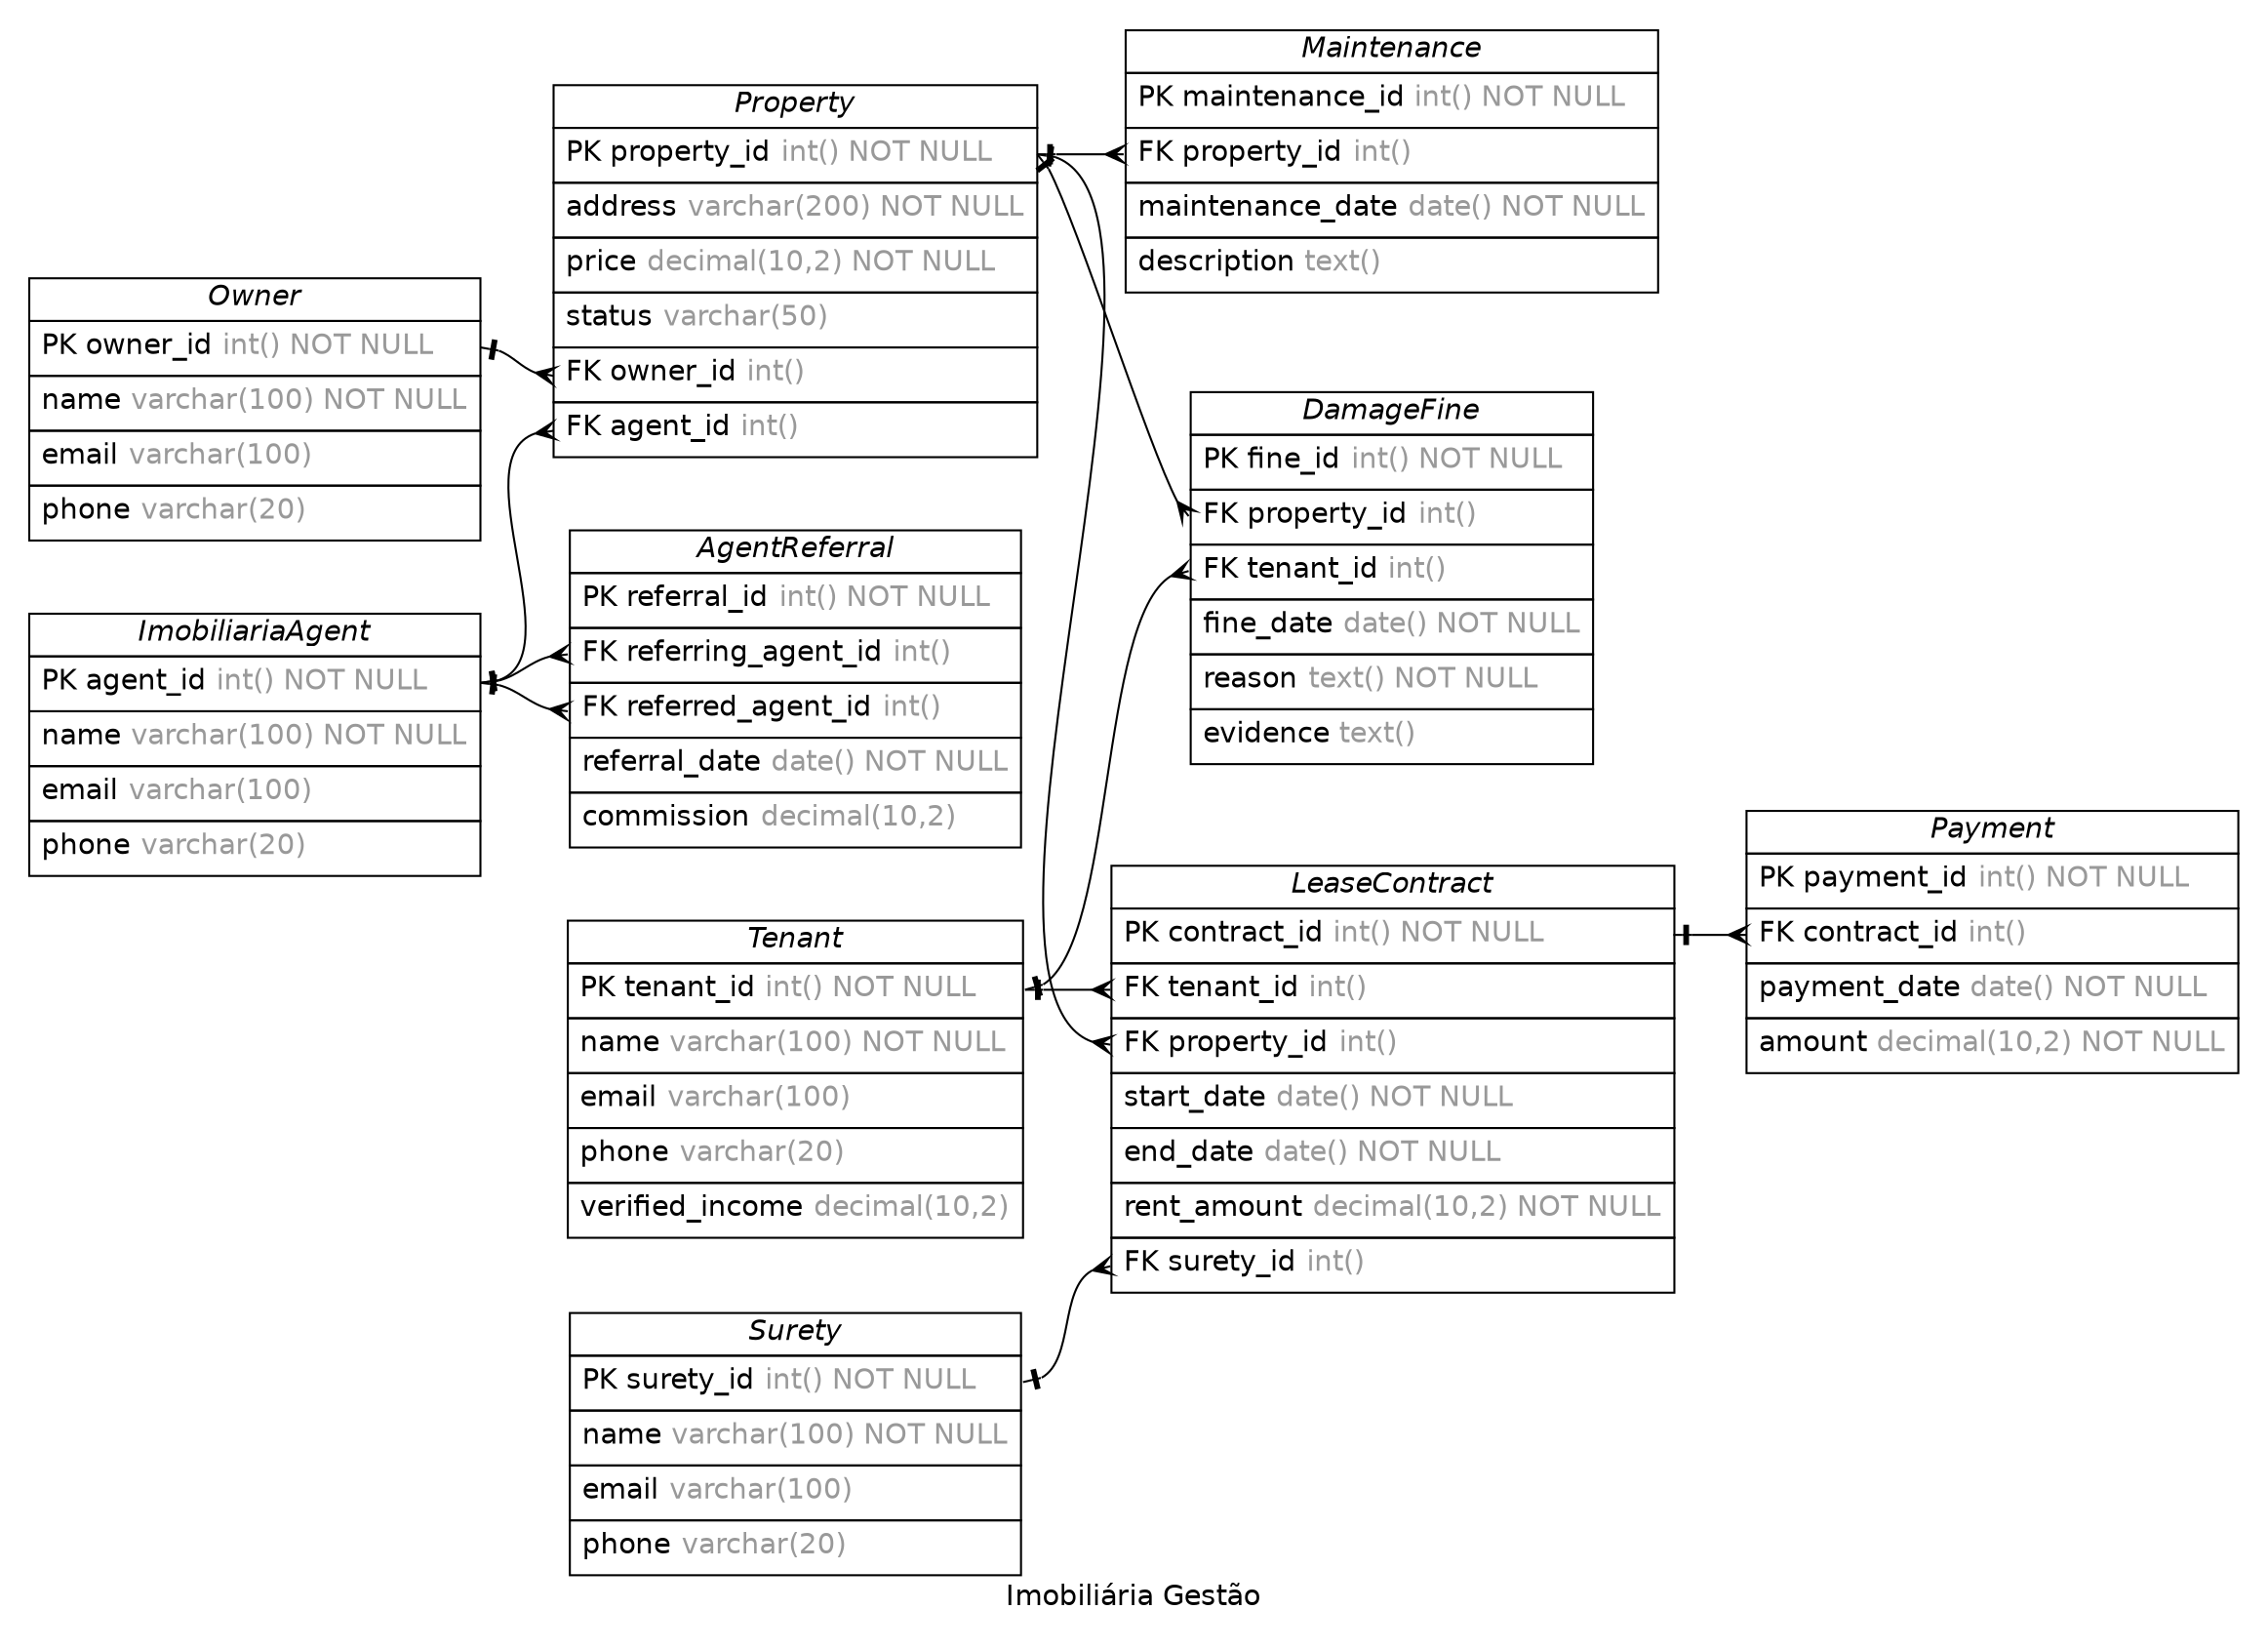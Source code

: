 /* created with ERDot < https://github.com/ehne/ERDot > */
digraph G {
    graph [
        nodesep=0.5;
        rankdir="LR";
        concentrate=true;
        splines="spline";
        fontname="Helvetica";
        pad="0.2,0.2",
        label="Imobiliária Gestão",
        
    ];
    
    node [shape=plain, fontname="Helvetica"];
    edge [
        dir=both,
        fontsize=12,
        arrowsize=0.9,
        penwidth=1.0,
        labelangle=32,
        labeldistance=1.8,
        fontname="Helvetica"
    ];
    
    "ImobiliariaAgent" [ label=<
        <table border="0" cellborder="1" cellspacing="0" >
        <tr><td><i>ImobiliariaAgent</i></td></tr>
        <tr><td port="agent_id" align="left" cellpadding="5">PK agent_id <font color="grey60">int() NOT NULL</font></td></tr>
        <tr><td port="name" align="left" cellpadding="5">name <font color="grey60">varchar(100) NOT NULL</font></td></tr>
        <tr><td port="email" align="left" cellpadding="5">email <font color="grey60">varchar(100)</font></td></tr>
        <tr><td port="phone" align="left" cellpadding="5">phone <font color="grey60">varchar(20)</font></td></tr>
    </table>>];
    "Owner" [ label=<
        <table border="0" cellborder="1" cellspacing="0" >
        <tr><td><i>Owner</i></td></tr>
        <tr><td port="owner_id" align="left" cellpadding="5">PK owner_id <font color="grey60">int() NOT NULL</font></td></tr>
        <tr><td port="name" align="left" cellpadding="5">name <font color="grey60">varchar(100) NOT NULL</font></td></tr>
        <tr><td port="email" align="left" cellpadding="5">email <font color="grey60">varchar(100)</font></td></tr>
        <tr><td port="phone" align="left" cellpadding="5">phone <font color="grey60">varchar(20)</font></td></tr>
    </table>>];
    "Tenant" [ label=<
        <table border="0" cellborder="1" cellspacing="0" >
        <tr><td><i>Tenant</i></td></tr>
        <tr><td port="tenant_id" align="left" cellpadding="5">PK tenant_id <font color="grey60">int() NOT NULL</font></td></tr>
        <tr><td port="name" align="left" cellpadding="5">name <font color="grey60">varchar(100) NOT NULL</font></td></tr>
        <tr><td port="email" align="left" cellpadding="5">email <font color="grey60">varchar(100)</font></td></tr>
        <tr><td port="phone" align="left" cellpadding="5">phone <font color="grey60">varchar(20)</font></td></tr>
        <tr><td port="verified_income" align="left" cellpadding="5">verified_income <font color="grey60">decimal(10,2)</font></td></tr>
    </table>>];
    "Property" [ label=<
        <table border="0" cellborder="1" cellspacing="0" >
        <tr><td><i>Property</i></td></tr>
        <tr><td port="property_id" align="left" cellpadding="5">PK property_id <font color="grey60">int() NOT NULL</font></td></tr>
        <tr><td port="address" align="left" cellpadding="5">address <font color="grey60">varchar(200) NOT NULL</font></td></tr>
        <tr><td port="price" align="left" cellpadding="5">price <font color="grey60">decimal(10,2) NOT NULL</font></td></tr>
        <tr><td port="status" align="left" cellpadding="5">status <font color="grey60">varchar(50)</font></td></tr>
        <tr><td port="owner_id" align="left" cellpadding="5">FK owner_id <font color="grey60">int()</font></td></tr>
        <tr><td port="agent_id" align="left" cellpadding="5">FK agent_id <font color="grey60">int()</font></td></tr>
    </table>>];
    "LeaseContract" [ label=<
        <table border="0" cellborder="1" cellspacing="0" >
        <tr><td><i>LeaseContract</i></td></tr>
        <tr><td port="contract_id" align="left" cellpadding="5">PK contract_id <font color="grey60">int() NOT NULL</font></td></tr>
        <tr><td port="tenant_id" align="left" cellpadding="5">FK tenant_id <font color="grey60">int()</font></td></tr>
        <tr><td port="property_id" align="left" cellpadding="5">FK property_id <font color="grey60">int()</font></td></tr>
        <tr><td port="start_date" align="left" cellpadding="5">start_date <font color="grey60">date() NOT NULL</font></td></tr>
        <tr><td port="end_date" align="left" cellpadding="5">end_date <font color="grey60">date() NOT NULL</font></td></tr>
        <tr><td port="rent_amount" align="left" cellpadding="5">rent_amount <font color="grey60">decimal(10,2) NOT NULL</font></td></tr>
        <tr><td port="surety_id" align="left" cellpadding="5">FK surety_id <font color="grey60">int()</font></td></tr>
    </table>>];
    "Payment" [ label=<
        <table border="0" cellborder="1" cellspacing="0" >
        <tr><td><i>Payment</i></td></tr>
        <tr><td port="payment_id" align="left" cellpadding="5">PK payment_id <font color="grey60">int() NOT NULL</font></td></tr>
        <tr><td port="contract_id" align="left" cellpadding="5">FK contract_id <font color="grey60">int()</font></td></tr>
        <tr><td port="payment_date" align="left" cellpadding="5">payment_date <font color="grey60">date() NOT NULL</font></td></tr>
        <tr><td port="amount" align="left" cellpadding="5">amount <font color="grey60">decimal(10,2) NOT NULL</font></td></tr>
    </table>>];
    "Surety" [ label=<
        <table border="0" cellborder="1" cellspacing="0" >
        <tr><td><i>Surety</i></td></tr>
        <tr><td port="surety_id" align="left" cellpadding="5">PK surety_id <font color="grey60">int() NOT NULL</font></td></tr>
        <tr><td port="name" align="left" cellpadding="5">name <font color="grey60">varchar(100) NOT NULL</font></td></tr>
        <tr><td port="email" align="left" cellpadding="5">email <font color="grey60">varchar(100)</font></td></tr>
        <tr><td port="phone" align="left" cellpadding="5">phone <font color="grey60">varchar(20)</font></td></tr>
    </table>>];
    "Maintenance" [ label=<
        <table border="0" cellborder="1" cellspacing="0" >
        <tr><td><i>Maintenance</i></td></tr>
        <tr><td port="maintenance_id" align="left" cellpadding="5">PK maintenance_id <font color="grey60">int() NOT NULL</font></td></tr>
        <tr><td port="property_id" align="left" cellpadding="5">FK property_id <font color="grey60">int()</font></td></tr>
        <tr><td port="maintenance_date" align="left" cellpadding="5">maintenance_date <font color="grey60">date() NOT NULL</font></td></tr>
        <tr><td port="description" align="left" cellpadding="5">description <font color="grey60">text()</font></td></tr>
    </table>>];
    "AgentReferral" [ label=<
        <table border="0" cellborder="1" cellspacing="0" >
        <tr><td><i>AgentReferral</i></td></tr>
        <tr><td port="referral_id" align="left" cellpadding="5">PK referral_id <font color="grey60">int() NOT NULL</font></td></tr>
        <tr><td port="referring_agent_id" align="left" cellpadding="5">FK referring_agent_id <font color="grey60">int()</font></td></tr>
        <tr><td port="referred_agent_id" align="left" cellpadding="5">FK referred_agent_id <font color="grey60">int()</font></td></tr>
        <tr><td port="referral_date" align="left" cellpadding="5">referral_date <font color="grey60">date() NOT NULL</font></td></tr>
        <tr><td port="commission" align="left" cellpadding="5">commission <font color="grey60">decimal(10,2)</font></td></tr>
    </table>>];
    "DamageFine" [ label=<
        <table border="0" cellborder="1" cellspacing="0" >
        <tr><td><i>DamageFine</i></td></tr>
        <tr><td port="fine_id" align="left" cellpadding="5">PK fine_id <font color="grey60">int() NOT NULL</font></td></tr>
        <tr><td port="property_id" align="left" cellpadding="5">FK property_id <font color="grey60">int()</font></td></tr>
        <tr><td port="tenant_id" align="left" cellpadding="5">FK tenant_id <font color="grey60">int()</font></td></tr>
        <tr><td port="fine_date" align="left" cellpadding="5">fine_date <font color="grey60">date() NOT NULL</font></td></tr>
        <tr><td port="reason" align="left" cellpadding="5">reason <font color="grey60">text() NOT NULL</font></td></tr>
        <tr><td port="evidence" align="left" cellpadding="5">evidence <font color="grey60">text()</font></td></tr>
    </table>>];

    
    "ImobiliariaAgent":"agent_id"->"Property":"agent_id" [
        arrowhead=ocrow,

        arrowtail=noneotee,
    ];

    
    "Owner":"owner_id"->"Property":"owner_id" [
        arrowhead=ocrow,

        arrowtail=noneotee,
    ];

    
    "Tenant":"tenant_id"->"LeaseContract":"tenant_id" [
        arrowhead=ocrow,

        arrowtail=noneotee,
    ];

    
    "Property":"property_id"->"LeaseContract":"property_id" [
        arrowhead=ocrow,

        arrowtail=noneotee,
    ];

    
    "LeaseContract":"contract_id"->"Payment":"contract_id" [
        arrowhead=ocrow,

        arrowtail=noneotee,
    ];

    
    "Surety":"surety_id"->"LeaseContract":"surety_id" [
        arrowhead=ocrow,

        arrowtail=noneotee,
    ];

    
    "Property":"property_id"->"Maintenance":"property_id" [
        arrowhead=ocrow,

        arrowtail=noneotee,
    ];

    
    "ImobiliariaAgent":"agent_id"->"AgentReferral":"referring_agent_id" [
        arrowhead=ocrow,

        arrowtail=noneotee,
    ];

    
    "ImobiliariaAgent":"agent_id"->"AgentReferral":"referred_agent_id" [
        arrowhead=ocrow,

        arrowtail=noneotee,
    ];

    
    "Property":"property_id"->"DamageFine":"property_id" [
        arrowhead=ocrow,

        arrowtail=noneotee,
    ];

    
    "Tenant":"tenant_id"->"DamageFine":"tenant_id" [
        arrowhead=ocrow,

        arrowtail=noneotee,
    ];
}
